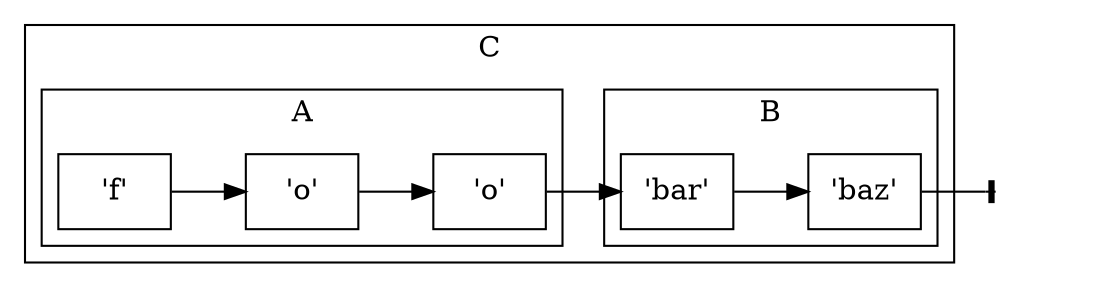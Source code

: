 digraph {
    node [shape=rect];
    rankdir = "LR";

    subgraph clusterC {
        label = "C";
        subgraph clusterA {
            label = "A";
            ll1->ll2;
            ll2->ll3;
            ll1 [label="'f'"];
            ll2 [label="'o'"];
            ll3 [label="'o'"];
        }

        subgraph clusterB {
            label = "B";
            ll4->ll5;
            ll4 [label="'bar'"];
            ll5 [label="'baz'"];
        }

        ll3->ll4;
    }
    ll5 -> null [arrowhead=tee];
    null [shape=none, label=""];
}
